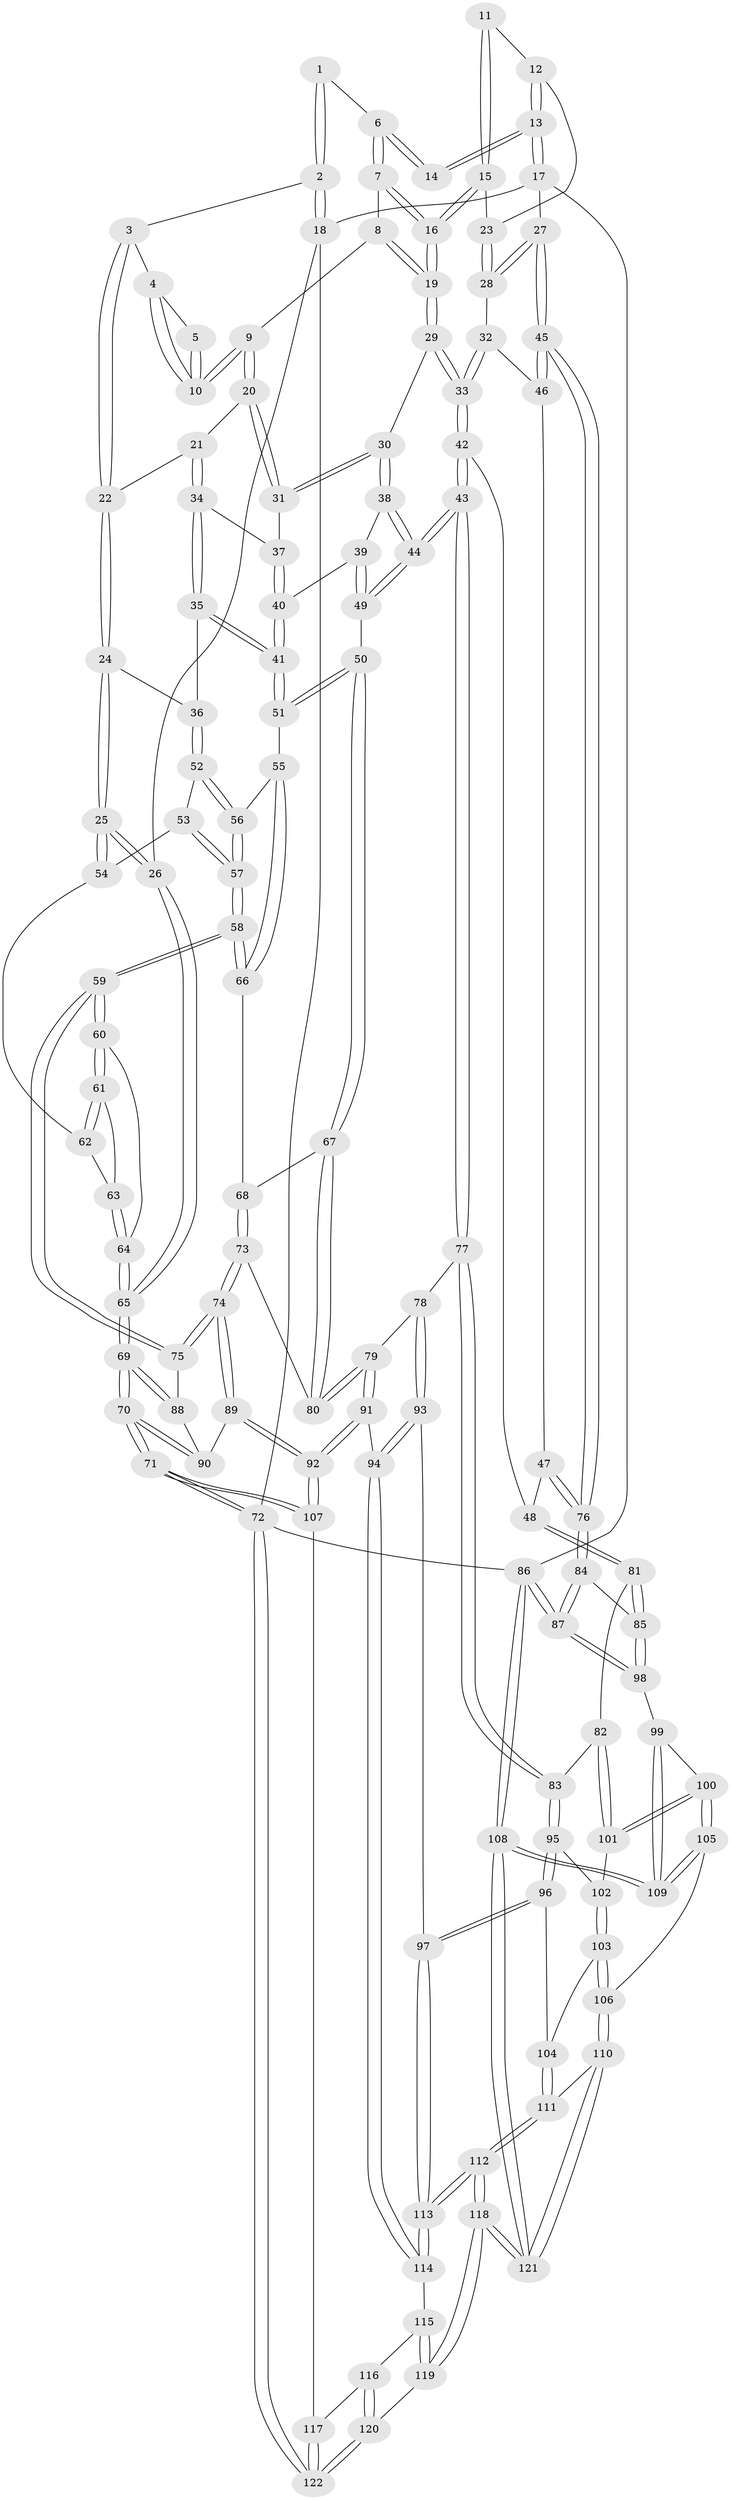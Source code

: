 // coarse degree distribution, {6: 0.1780821917808219, 2: 0.0136986301369863, 3: 0.1780821917808219, 7: 0.0410958904109589, 5: 0.3013698630136986, 4: 0.2876712328767123}
// Generated by graph-tools (version 1.1) at 2025/21/03/04/25 18:21:10]
// undirected, 122 vertices, 302 edges
graph export_dot {
graph [start="1"]
  node [color=gray90,style=filled];
  1 [pos="+0.4354333413455976+0"];
  2 [pos="+0+0"];
  3 [pos="+0.27197001532118414+0.08958794416326171"];
  4 [pos="+0.31998438826547315+0.0666912059463528"];
  5 [pos="+0.40511300946012757+0"];
  6 [pos="+0.5728186966402391+0"];
  7 [pos="+0.5729099130913932+0"];
  8 [pos="+0.5515245386341093+0.06452671624711122"];
  9 [pos="+0.435029128907584+0.15321872605265843"];
  10 [pos="+0.4339186619391146+0.15138795310441755"];
  11 [pos="+0.6973153830813542+0.010286784712247674"];
  12 [pos="+0.7706079064799908+0.09968410614172947"];
  13 [pos="+1+0"];
  14 [pos="+0.5945748469437335+0"];
  15 [pos="+0.719040170344541+0.1583450448486403"];
  16 [pos="+0.7065347545370425+0.1692112873776141"];
  17 [pos="+1+0"];
  18 [pos="+0+0"];
  19 [pos="+0.6667640179727669+0.22454046124590643"];
  20 [pos="+0.4309998142681282+0.18543331355738887"];
  21 [pos="+0.3109179865434778+0.2011253871386579"];
  22 [pos="+0.25228561296927215+0.15668205546117508"];
  23 [pos="+0.737281857710978+0.14568557677759778"];
  24 [pos="+0.05262074903119473+0.23068871417147238"];
  25 [pos="+0+0.17772762080129303"];
  26 [pos="+0+0.1293568468904744"];
  27 [pos="+1+0.10769211738535579"];
  28 [pos="+0.9848384970098498+0.21026439366083052"];
  29 [pos="+0.6655223129950228+0.23261100212561647"];
  30 [pos="+0.5059592930676325+0.2709250389864836"];
  31 [pos="+0.461847263440481+0.23614323045324304"];
  32 [pos="+0.8468619606278237+0.2934500126550333"];
  33 [pos="+0.7178298234705345+0.30757320386093917"];
  34 [pos="+0.2981489644985065+0.3089642030929485"];
  35 [pos="+0.2603007160284632+0.34388802270633295"];
  36 [pos="+0.19745352140528255+0.35159086405554596"];
  37 [pos="+0.351189510822843+0.310573699107106"];
  38 [pos="+0.4957215365198397+0.31874992993092244"];
  39 [pos="+0.43852068363762114+0.37677146987901927"];
  40 [pos="+0.4022790035345141+0.372426415092125"];
  41 [pos="+0.32875149257537856+0.4137281507616276"];
  42 [pos="+0.7020934946483643+0.4408169051323358"];
  43 [pos="+0.6197859578239773+0.5136019587400126"];
  44 [pos="+0.6032392619182325+0.5003254665030866"];
  45 [pos="+1+0.45902671361975195"];
  46 [pos="+0.8679618634552724+0.35345932044579714"];
  47 [pos="+0.8967485124403142+0.4881425202325171"];
  48 [pos="+0.8531728890572485+0.5022610481747267"];
  49 [pos="+0.4415873850026152+0.4510566315457879"];
  50 [pos="+0.3721337039754918+0.5098785248848471"];
  51 [pos="+0.33035441496837487+0.42327292675566547"];
  52 [pos="+0.19364044786873136+0.3937745934575357"];
  53 [pos="+0.1376014259853372+0.4609031157708488"];
  54 [pos="+0.041013978916733806+0.4450667699751105"];
  55 [pos="+0.24010989820853035+0.4786126840597569"];
  56 [pos="+0.2318449880376274+0.47051181179380125"];
  57 [pos="+0.13850042193428577+0.5366463060017601"];
  58 [pos="+0.13174454351432577+0.5623962202298062"];
  59 [pos="+0.11870411913689674+0.5800306139780409"];
  60 [pos="+0.10705077179306807+0.5719514928836531"];
  61 [pos="+0.09729046227353029+0.5600543368383409"];
  62 [pos="+0.04353462001308197+0.4626630366707298"];
  63 [pos="+0.011020115775153728+0.5230737843463114"];
  64 [pos="+0+0.5629153605172433"];
  65 [pos="+0+0.6084609974450911"];
  66 [pos="+0.2675743120553587+0.5304386818208497"];
  67 [pos="+0.36604108194156687+0.5340726628407211"];
  68 [pos="+0.2686632519569019+0.5312043816952453"];
  69 [pos="+0+0.6513400918993445"];
  70 [pos="+0+0.7110108870265068"];
  71 [pos="+0+0.8292670871212579"];
  72 [pos="+0+1"];
  73 [pos="+0.23830224762230143+0.6278838930990823"];
  74 [pos="+0.171689784174818+0.7193342505027964"];
  75 [pos="+0.11881640825821811+0.5813673711120171"];
  76 [pos="+1+0.49584966110507217"];
  77 [pos="+0.6075614991265644+0.5744509006050028"];
  78 [pos="+0.49394083230070174+0.6018321223102556"];
  79 [pos="+0.40496835519638813+0.6053894095240434"];
  80 [pos="+0.39533368115481515+0.5923954099638724"];
  81 [pos="+0.8231587360237477+0.63913269764468"];
  82 [pos="+0.6364686023202358+0.6095221873832614"];
  83 [pos="+0.6199326112127452+0.5991687883585837"];
  84 [pos="+1+0.5051213486831657"];
  85 [pos="+0.8459485067435779+0.6806779496429582"];
  86 [pos="+1+1"];
  87 [pos="+1+0.7840248658103944"];
  88 [pos="+0.030572479303287776+0.6168782177993039"];
  89 [pos="+0.17169819234922826+0.7196388174878534"];
  90 [pos="+0.0507933553344063+0.7082995629106706"];
  91 [pos="+0.35045937713500813+0.7580479281928136"];
  92 [pos="+0.18658031869844918+0.7479838001176196"];
  93 [pos="+0.4867197557289815+0.7935478614355502"];
  94 [pos="+0.3544784503033982+0.7623399772471503"];
  95 [pos="+0.5873236036014593+0.7066521613098332"];
  96 [pos="+0.4888061519262165+0.7939342775169338"];
  97 [pos="+0.4879343975878253+0.7940995544282636"];
  98 [pos="+0.8513604475616025+0.734874955520783"];
  99 [pos="+0.8225600707487033+0.7723683608944467"];
  100 [pos="+0.7967981966795814+0.7868286531094077"];
  101 [pos="+0.7203403165882329+0.7447515707676167"];
  102 [pos="+0.6365581172956983+0.7884279579380437"];
  103 [pos="+0.633446085591349+0.812716956843233"];
  104 [pos="+0.5778331878654771+0.8366952393416972"];
  105 [pos="+0.7746674586798503+0.8317778538341044"];
  106 [pos="+0.7253450236960379+0.8998687563868732"];
  107 [pos="+0.13917694469361766+0.8649958434880876"];
  108 [pos="+1+1"];
  109 [pos="+1+1"];
  110 [pos="+0.7228103789370627+0.9133978434191199"];
  111 [pos="+0.5838466957772716+0.8835757403706908"];
  112 [pos="+0.5033864667019142+1"];
  113 [pos="+0.48464737662756807+0.9582454264164278"];
  114 [pos="+0.355174331821235+0.8521030672596892"];
  115 [pos="+0.3420860517615974+0.8831478776109497"];
  116 [pos="+0.2818274475778257+0.9270990085353126"];
  117 [pos="+0.15287977413538303+0.9210880978307661"];
  118 [pos="+0.5078006811641089+1"];
  119 [pos="+0.46426907979540233+1"];
  120 [pos="+0.4567513269374523+1"];
  121 [pos="+0.7374993961925848+1"];
  122 [pos="+0.08959824447333953+1"];
  1 -- 2;
  1 -- 2;
  1 -- 6;
  2 -- 3;
  2 -- 18;
  2 -- 18;
  3 -- 4;
  3 -- 22;
  3 -- 22;
  4 -- 5;
  4 -- 10;
  4 -- 10;
  5 -- 10;
  5 -- 10;
  6 -- 7;
  6 -- 7;
  6 -- 14;
  6 -- 14;
  7 -- 8;
  7 -- 16;
  7 -- 16;
  8 -- 9;
  8 -- 19;
  8 -- 19;
  9 -- 10;
  9 -- 10;
  9 -- 20;
  9 -- 20;
  11 -- 12;
  11 -- 15;
  11 -- 15;
  12 -- 13;
  12 -- 13;
  12 -- 23;
  13 -- 14;
  13 -- 14;
  13 -- 17;
  13 -- 17;
  15 -- 16;
  15 -- 16;
  15 -- 23;
  16 -- 19;
  16 -- 19;
  17 -- 18;
  17 -- 27;
  17 -- 86;
  18 -- 26;
  18 -- 72;
  19 -- 29;
  19 -- 29;
  20 -- 21;
  20 -- 31;
  20 -- 31;
  21 -- 22;
  21 -- 34;
  21 -- 34;
  22 -- 24;
  22 -- 24;
  23 -- 28;
  23 -- 28;
  24 -- 25;
  24 -- 25;
  24 -- 36;
  25 -- 26;
  25 -- 26;
  25 -- 54;
  25 -- 54;
  26 -- 65;
  26 -- 65;
  27 -- 28;
  27 -- 28;
  27 -- 45;
  27 -- 45;
  28 -- 32;
  29 -- 30;
  29 -- 33;
  29 -- 33;
  30 -- 31;
  30 -- 31;
  30 -- 38;
  30 -- 38;
  31 -- 37;
  32 -- 33;
  32 -- 33;
  32 -- 46;
  33 -- 42;
  33 -- 42;
  34 -- 35;
  34 -- 35;
  34 -- 37;
  35 -- 36;
  35 -- 41;
  35 -- 41;
  36 -- 52;
  36 -- 52;
  37 -- 40;
  37 -- 40;
  38 -- 39;
  38 -- 44;
  38 -- 44;
  39 -- 40;
  39 -- 49;
  39 -- 49;
  40 -- 41;
  40 -- 41;
  41 -- 51;
  41 -- 51;
  42 -- 43;
  42 -- 43;
  42 -- 48;
  43 -- 44;
  43 -- 44;
  43 -- 77;
  43 -- 77;
  44 -- 49;
  44 -- 49;
  45 -- 46;
  45 -- 46;
  45 -- 76;
  45 -- 76;
  46 -- 47;
  47 -- 48;
  47 -- 76;
  47 -- 76;
  48 -- 81;
  48 -- 81;
  49 -- 50;
  50 -- 51;
  50 -- 51;
  50 -- 67;
  50 -- 67;
  51 -- 55;
  52 -- 53;
  52 -- 56;
  52 -- 56;
  53 -- 54;
  53 -- 57;
  53 -- 57;
  54 -- 62;
  55 -- 56;
  55 -- 66;
  55 -- 66;
  56 -- 57;
  56 -- 57;
  57 -- 58;
  57 -- 58;
  58 -- 59;
  58 -- 59;
  58 -- 66;
  58 -- 66;
  59 -- 60;
  59 -- 60;
  59 -- 75;
  59 -- 75;
  60 -- 61;
  60 -- 61;
  60 -- 64;
  61 -- 62;
  61 -- 62;
  61 -- 63;
  62 -- 63;
  63 -- 64;
  63 -- 64;
  64 -- 65;
  64 -- 65;
  65 -- 69;
  65 -- 69;
  66 -- 68;
  67 -- 68;
  67 -- 80;
  67 -- 80;
  68 -- 73;
  68 -- 73;
  69 -- 70;
  69 -- 70;
  69 -- 88;
  69 -- 88;
  70 -- 71;
  70 -- 71;
  70 -- 90;
  70 -- 90;
  71 -- 72;
  71 -- 72;
  71 -- 107;
  71 -- 107;
  72 -- 122;
  72 -- 122;
  72 -- 86;
  73 -- 74;
  73 -- 74;
  73 -- 80;
  74 -- 75;
  74 -- 75;
  74 -- 89;
  74 -- 89;
  75 -- 88;
  76 -- 84;
  76 -- 84;
  77 -- 78;
  77 -- 83;
  77 -- 83;
  78 -- 79;
  78 -- 93;
  78 -- 93;
  79 -- 80;
  79 -- 80;
  79 -- 91;
  79 -- 91;
  81 -- 82;
  81 -- 85;
  81 -- 85;
  82 -- 83;
  82 -- 101;
  82 -- 101;
  83 -- 95;
  83 -- 95;
  84 -- 85;
  84 -- 87;
  84 -- 87;
  85 -- 98;
  85 -- 98;
  86 -- 87;
  86 -- 87;
  86 -- 108;
  86 -- 108;
  87 -- 98;
  87 -- 98;
  88 -- 90;
  89 -- 90;
  89 -- 92;
  89 -- 92;
  91 -- 92;
  91 -- 92;
  91 -- 94;
  92 -- 107;
  92 -- 107;
  93 -- 94;
  93 -- 94;
  93 -- 97;
  94 -- 114;
  94 -- 114;
  95 -- 96;
  95 -- 96;
  95 -- 102;
  96 -- 97;
  96 -- 97;
  96 -- 104;
  97 -- 113;
  97 -- 113;
  98 -- 99;
  99 -- 100;
  99 -- 109;
  99 -- 109;
  100 -- 101;
  100 -- 101;
  100 -- 105;
  100 -- 105;
  101 -- 102;
  102 -- 103;
  102 -- 103;
  103 -- 104;
  103 -- 106;
  103 -- 106;
  104 -- 111;
  104 -- 111;
  105 -- 106;
  105 -- 109;
  105 -- 109;
  106 -- 110;
  106 -- 110;
  107 -- 117;
  108 -- 109;
  108 -- 109;
  108 -- 121;
  108 -- 121;
  110 -- 111;
  110 -- 121;
  110 -- 121;
  111 -- 112;
  111 -- 112;
  112 -- 113;
  112 -- 113;
  112 -- 118;
  112 -- 118;
  113 -- 114;
  113 -- 114;
  114 -- 115;
  115 -- 116;
  115 -- 119;
  115 -- 119;
  116 -- 117;
  116 -- 120;
  116 -- 120;
  117 -- 122;
  117 -- 122;
  118 -- 119;
  118 -- 119;
  118 -- 121;
  118 -- 121;
  119 -- 120;
  120 -- 122;
  120 -- 122;
}
